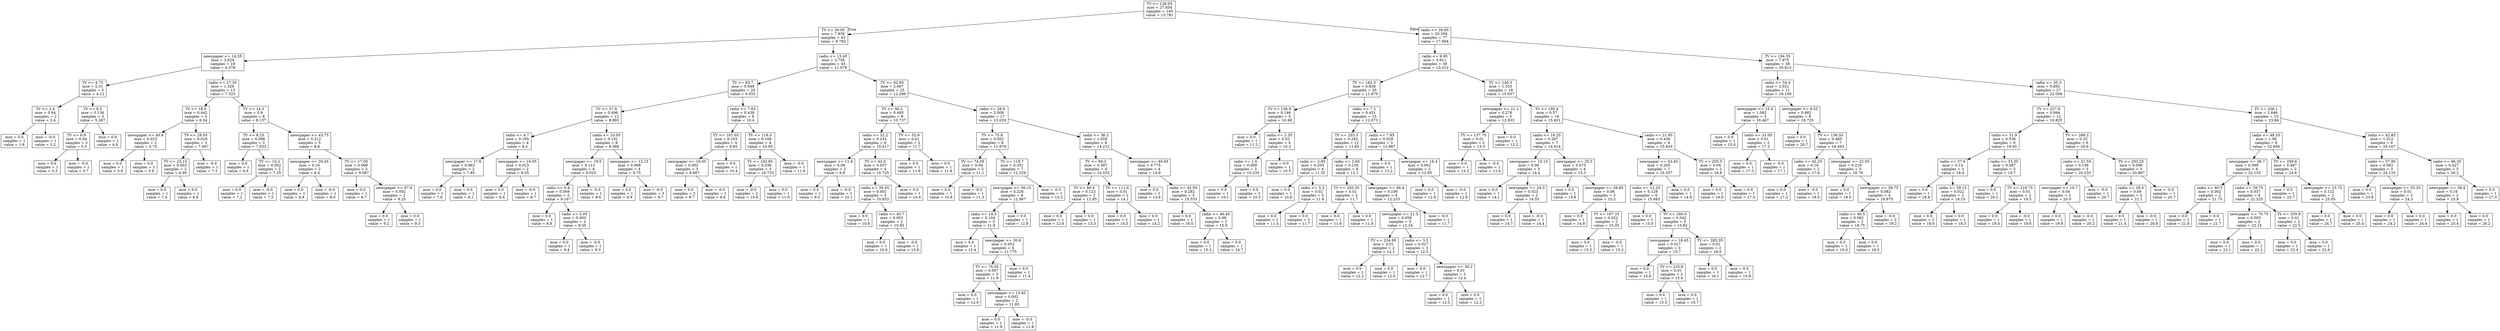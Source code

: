 digraph Tree {
node [shape=box] ;
0 [label="TV <= 126.05\nmse = 27.854\nsamples = 140\nvalue = 13.791"] ;
1 [label="TV <= 30.05\nmse = 7.938\nsamples = 63\nvalue = 9.792"] ;
0 -> 1 [labeldistance=2.5, labelangle=45, headlabel="True"] ;
2 [label="newspaper <= 14.35\nmse = 3.924\nsamples = 18\nvalue = 6.578"] ;
1 -> 2 ;
3 [label="TV <= 4.75\nmse = 2.31\nsamples = 5\nvalue = 4.12"] ;
2 -> 3 ;
4 [label="TV <= 2.4\nmse = 0.64\nsamples = 2\nvalue = 2.4"] ;
3 -> 4 ;
5 [label="mse = 0.0\nsamples = 1\nvalue = 1.6"] ;
4 -> 5 ;
6 [label="mse = -0.0\nsamples = 1\nvalue = 3.2"] ;
4 -> 6 ;
7 [label="TV <= 8.5\nmse = 0.136\nsamples = 3\nvalue = 5.267"] ;
3 -> 7 ;
8 [label="TV <= 6.9\nmse = 0.04\nsamples = 2\nvalue = 5.5"] ;
7 -> 8 ;
9 [label="mse = 0.0\nsamples = 1\nvalue = 5.3"] ;
8 -> 9 ;
10 [label="mse = -0.0\nsamples = 1\nvalue = 5.7"] ;
8 -> 10 ;
11 [label="mse = 0.0\nsamples = 1\nvalue = 4.8"] ;
7 -> 11 ;
12 [label="radio <= 27.35\nmse = 1.328\nsamples = 13\nvalue = 7.523"] ;
2 -> 12 ;
13 [label="TV <= 18.0\nmse = 0.442\nsamples = 5\nvalue = 6.54"] ;
12 -> 13 ;
14 [label="newspaper <= 40.6\nmse = 0.023\nsamples = 2\nvalue = 5.75"] ;
13 -> 14 ;
15 [label="mse = 0.0\nsamples = 1\nvalue = 5.9"] ;
14 -> 15 ;
16 [label="mse = 0.0\nsamples = 1\nvalue = 5.6"] ;
14 -> 16 ;
17 [label="TV <= 28.05\nmse = 0.029\nsamples = 3\nvalue = 7.067"] ;
13 -> 17 ;
18 [label="TV <= 23.15\nmse = 0.003\nsamples = 2\nvalue = 6.95"] ;
17 -> 18 ;
19 [label="mse = 0.0\nsamples = 1\nvalue = 7.0"] ;
18 -> 19 ;
20 [label="mse = 0.0\nsamples = 1\nvalue = 6.9"] ;
18 -> 20 ;
21 [label="mse = -0.0\nsamples = 1\nvalue = 7.3"] ;
17 -> 21 ;
22 [label="TV <= 14.3\nmse = 0.9\nsamples = 8\nvalue = 8.137"] ;
12 -> 22 ;
23 [label="TV <= 8.25\nmse = 0.096\nsamples = 3\nvalue = 7.033"] ;
22 -> 23 ;
24 [label="mse = 0.0\nsamples = 1\nvalue = 6.6"] ;
23 -> 24 ;
25 [label="TV <= 10.2\nmse = 0.002\nsamples = 2\nvalue = 7.25"] ;
23 -> 25 ;
26 [label="mse = 0.0\nsamples = 1\nvalue = 7.2"] ;
25 -> 26 ;
27 [label="mse = -0.0\nsamples = 1\nvalue = 7.3"] ;
25 -> 27 ;
28 [label="newspaper <= 43.75\nmse = 0.212\nsamples = 5\nvalue = 8.8"] ;
22 -> 28 ;
29 [label="newspaper <= 20.45\nmse = 0.16\nsamples = 2\nvalue = 8.4"] ;
28 -> 29 ;
30 [label="mse = 0.0\nsamples = 1\nvalue = 8.8"] ;
29 -> 30 ;
31 [label="mse = -0.0\nsamples = 1\nvalue = 8.0"] ;
29 -> 31 ;
32 [label="TV <= 17.05\nmse = 0.069\nsamples = 3\nvalue = 9.067"] ;
28 -> 32 ;
33 [label="mse = 0.0\nsamples = 1\nvalue = 8.7"] ;
32 -> 33 ;
34 [label="newspaper <= 67.6\nmse = 0.002\nsamples = 2\nvalue = 9.25"] ;
32 -> 34 ;
35 [label="mse = 0.0\nsamples = 1\nvalue = 9.2"] ;
34 -> 35 ;
36 [label="mse = 0.0\nsamples = 1\nvalue = 9.3"] ;
34 -> 36 ;
37 [label="radio <= 13.45\nmse = 3.758\nsamples = 45\nvalue = 11.078"] ;
1 -> 37 ;
38 [label="TV <= 83.7\nmse = 0.948\nsamples = 20\nvalue = 9.555"] ;
37 -> 38 ;
39 [label="TV <= 57.9\nmse = 0.496\nsamples = 12\nvalue = 8.992"] ;
38 -> 39 ;
40 [label="radio <= 4.7\nmse = 0.165\nsamples = 4\nvalue = 8.2"] ;
39 -> 40 ;
41 [label="newspaper <= 17.6\nmse = 0.063\nsamples = 2\nvalue = 7.85"] ;
40 -> 41 ;
42 [label="mse = 0.0\nsamples = 1\nvalue = 7.6"] ;
41 -> 42 ;
43 [label="mse = 0.0\nsamples = 1\nvalue = 8.1"] ;
41 -> 43 ;
44 [label="newspaper <= 24.05\nmse = 0.023\nsamples = 2\nvalue = 8.55"] ;
40 -> 44 ;
45 [label="mse = 0.0\nsamples = 1\nvalue = 8.4"] ;
44 -> 45 ;
46 [label="mse = -0.0\nsamples = 1\nvalue = 8.7"] ;
44 -> 46 ;
47 [label="radio <= 10.05\nmse = 0.191\nsamples = 8\nvalue = 9.388"] ;
39 -> 47 ;
48 [label="newspaper <= 19.5\nmse = 0.112\nsamples = 4\nvalue = 9.025"] ;
47 -> 48 ;
49 [label="radio <= 0.4\nmse = 0.069\nsamples = 3\nvalue = 9.167"] ;
48 -> 49 ;
50 [label="mse = 0.0\nsamples = 1\nvalue = 8.8"] ;
49 -> 50 ;
51 [label="radio <= 5.05\nmse = 0.003\nsamples = 2\nvalue = 9.35"] ;
49 -> 51 ;
52 [label="mse = 0.0\nsamples = 1\nvalue = 9.4"] ;
51 -> 52 ;
53 [label="mse = -0.0\nsamples = 1\nvalue = 9.3"] ;
51 -> 53 ;
54 [label="mse = -0.0\nsamples = 1\nvalue = 8.6"] ;
48 -> 54 ;
55 [label="newspaper <= 12.15\nmse = 0.008\nsamples = 4\nvalue = 9.75"] ;
47 -> 55 ;
56 [label="mse = 0.0\nsamples = 1\nvalue = 9.9"] ;
55 -> 56 ;
57 [label="mse = -0.0\nsamples = 3\nvalue = 9.7"] ;
55 -> 57 ;
58 [label="radio <= 7.65\nmse = 0.438\nsamples = 8\nvalue = 10.4"] ;
38 -> 58 ;
59 [label="TV <= 101.05\nmse = 0.103\nsamples = 4\nvalue = 9.85"] ;
58 -> 59 ;
60 [label="newspaper <= 19.05\nmse = 0.002\nsamples = 3\nvalue = 9.667"] ;
59 -> 60 ;
61 [label="mse = 0.0\nsamples = 2\nvalue = 9.7"] ;
60 -> 61 ;
62 [label="mse = -0.0\nsamples = 1\nvalue = 9.6"] ;
60 -> 62 ;
63 [label="mse = 0.0\nsamples = 1\nvalue = 10.4"] ;
59 -> 63 ;
64 [label="TV <= 118.5\nmse = 0.168\nsamples = 4\nvalue = 10.95"] ;
58 -> 64 ;
65 [label="TV <= 102.85\nmse = 0.036\nsamples = 3\nvalue = 10.733"] ;
64 -> 65 ;
66 [label="mse = -0.0\nsamples = 2\nvalue = 10.6"] ;
65 -> 66 ;
67 [label="mse = 0.0\nsamples = 1\nvalue = 11.0"] ;
65 -> 67 ;
68 [label="mse = -0.0\nsamples = 1\nvalue = 11.6"] ;
64 -> 68 ;
69 [label="TV <= 62.95\nmse = 2.667\nsamples = 25\nvalue = 12.296"] ;
37 -> 69 ;
70 [label="TV <= 46.5\nmse = 0.495\nsamples = 8\nvalue = 10.737"] ;
69 -> 70 ;
71 [label="radio <= 32.2\nmse = 0.245\nsamples = 6\nvalue = 10.417"] ;
70 -> 71 ;
72 [label="newspaper <= 11.4\nmse = 0.09\nsamples = 2\nvalue = 9.8"] ;
71 -> 72 ;
73 [label="mse = 0.0\nsamples = 1\nvalue = 9.5"] ;
72 -> 73 ;
74 [label="mse = -0.0\nsamples = 1\nvalue = 10.1"] ;
72 -> 74 ;
75 [label="TV <= 42.0\nmse = 0.037\nsamples = 4\nvalue = 10.725"] ;
71 -> 75 ;
76 [label="radio <= 39.45\nmse = 0.002\nsamples = 3\nvalue = 10.833"] ;
75 -> 76 ;
77 [label="mse = 0.0\nsamples = 1\nvalue = 10.8"] ;
76 -> 77 ;
78 [label="radio <= 40.7\nmse = 0.003\nsamples = 2\nvalue = 10.85"] ;
76 -> 78 ;
79 [label="mse = 0.0\nsamples = 1\nvalue = 10.9"] ;
78 -> 79 ;
80 [label="mse = -0.0\nsamples = 1\nvalue = 10.8"] ;
78 -> 80 ;
81 [label="mse = 0.0\nsamples = 1\nvalue = 10.4"] ;
75 -> 81 ;
82 [label="TV <= 52.9\nmse = 0.01\nsamples = 2\nvalue = 11.7"] ;
70 -> 82 ;
83 [label="mse = 0.0\nsamples = 1\nvalue = 11.6"] ;
82 -> 83 ;
84 [label="mse = 0.0\nsamples = 1\nvalue = 11.8"] ;
82 -> 84 ;
85 [label="radio <= 28.0\nmse = 2.008\nsamples = 17\nvalue = 13.029"] ;
69 -> 85 ;
86 [label="TV <= 75.8\nmse = 0.502\nsamples = 9\nvalue = 11.978"] ;
85 -> 86 ;
87 [label="TV <= 74.35\nmse = 0.04\nsamples = 2\nvalue = 11.1"] ;
86 -> 87 ;
88 [label="mse = 0.0\nsamples = 1\nvalue = 10.9"] ;
87 -> 88 ;
89 [label="mse = -0.0\nsamples = 1\nvalue = 11.3"] ;
87 -> 89 ;
90 [label="TV <= 118.7\nmse = 0.351\nsamples = 7\nvalue = 12.229"] ;
86 -> 90 ;
91 [label="newspaper <= 56.15\nmse = 0.226\nsamples = 6\nvalue = 12.067"] ;
90 -> 91 ;
92 [label="radio <= 14.5\nmse = 0.104\nsamples = 5\nvalue = 11.9"] ;
91 -> 92 ;
93 [label="mse = 0.0\nsamples = 1\nvalue = 12.4"] ;
92 -> 93 ;
94 [label="newspaper <= 30.6\nmse = 0.052\nsamples = 4\nvalue = 11.775"] ;
92 -> 94 ;
95 [label="TV <= 76.35\nmse = 0.007\nsamples = 3\nvalue = 11.9"] ;
94 -> 95 ;
96 [label="mse = 0.0\nsamples = 1\nvalue = 12.0"] ;
95 -> 96 ;
97 [label="newspaper <= 13.85\nmse = 0.002\nsamples = 2\nvalue = 11.85"] ;
95 -> 97 ;
98 [label="mse = 0.0\nsamples = 1\nvalue = 11.9"] ;
97 -> 98 ;
99 [label="mse = -0.0\nsamples = 1\nvalue = 11.8"] ;
97 -> 99 ;
100 [label="mse = 0.0\nsamples = 1\nvalue = 11.4"] ;
94 -> 100 ;
101 [label="mse = 0.0\nsamples = 1\nvalue = 12.9"] ;
91 -> 101 ;
102 [label="mse = -0.0\nsamples = 1\nvalue = 13.2"] ;
90 -> 102 ;
103 [label="radio <= 38.2\nmse = 1.059\nsamples = 8\nvalue = 14.212"] ;
85 -> 103 ;
104 [label="TV <= 94.2\nmse = 0.397\nsamples = 4\nvalue = 13.525"] ;
103 -> 104 ;
105 [label="TV <= 80.4\nmse = 0.123\nsamples = 2\nvalue = 12.95"] ;
104 -> 105 ;
106 [label="mse = 0.0\nsamples = 1\nvalue = 12.6"] ;
105 -> 106 ;
107 [label="mse = 0.0\nsamples = 1\nvalue = 13.3"] ;
105 -> 107 ;
108 [label="TV <= 111.6\nmse = 0.01\nsamples = 2\nvalue = 14.1"] ;
104 -> 108 ;
109 [label="mse = 0.0\nsamples = 1\nvalue = 14.0"] ;
108 -> 109 ;
110 [label="mse = 0.0\nsamples = 1\nvalue = 14.2"] ;
108 -> 110 ;
111 [label="newspaper <= 40.65\nmse = 0.775\nsamples = 4\nvalue = 14.9"] ;
103 -> 111 ;
112 [label="mse = 0.0\nsamples = 1\nvalue = 13.6"] ;
111 -> 112 ;
113 [label="radio <= 42.05\nmse = 0.282\nsamples = 3\nvalue = 15.333"] ;
111 -> 113 ;
114 [label="mse = 0.0\nsamples = 1\nvalue = 16.0"] ;
113 -> 114 ;
115 [label="radio <= 46.45\nmse = 0.09\nsamples = 2\nvalue = 15.0"] ;
113 -> 115 ;
116 [label="mse = 0.0\nsamples = 1\nvalue = 15.3"] ;
115 -> 116 ;
117 [label="mse = 0.0\nsamples = 1\nvalue = 14.7"] ;
115 -> 117 ;
118 [label="radio <= 26.85\nmse = 20.356\nsamples = 77\nvalue = 17.064"] ;
0 -> 118 [labeldistance=2.5, labelangle=-45, headlabel="False"] ;
119 [label="radio <= 9.95\nmse = 3.911\nsamples = 39\nvalue = 13.313"] ;
118 -> 119 ;
120 [label="TV <= 162.5\nmse = 0.836\nsamples = 20\nvalue = 11.675"] ;
119 -> 120 ;
121 [label="TV <= 136.9\nmse = 0.146\nsamples = 5\nvalue = 10.48"] ;
120 -> 121 ;
122 [label="mse = 0.0\nsamples = 1\nvalue = 11.2"] ;
121 -> 122 ;
123 [label="radio <= 2.35\nmse = 0.02\nsamples = 4\nvalue = 10.3"] ;
121 -> 123 ;
124 [label="radio <= 1.6\nmse = 0.009\nsamples = 3\nvalue = 10.233"] ;
123 -> 124 ;
125 [label="mse = 0.0\nsamples = 1\nvalue = 10.1"] ;
124 -> 125 ;
126 [label="mse = 0.0\nsamples = 2\nvalue = 10.3"] ;
124 -> 126 ;
127 [label="mse = 0.0\nsamples = 1\nvalue = 10.5"] ;
123 -> 127 ;
128 [label="radio <= 7.2\nmse = 0.431\nsamples = 15\nvalue = 12.073"] ;
120 -> 128 ;
129 [label="TV <= 203.3\nmse = 0.283\nsamples = 12\nvalue = 11.85"] ;
128 -> 129 ;
130 [label="radio <= 2.85\nmse = 0.203\nsamples = 4\nvalue = 11.35"] ;
129 -> 130 ;
131 [label="mse = 0.0\nsamples = 1\nvalue = 10.6"] ;
130 -> 131 ;
132 [label="radio <= 3.3\nmse = 0.02\nsamples = 3\nvalue = 11.6"] ;
130 -> 132 ;
133 [label="mse = 0.0\nsamples = 1\nvalue = 11.4"] ;
132 -> 133 ;
134 [label="mse = 0.0\nsamples = 2\nvalue = 11.7"] ;
132 -> 134 ;
135 [label="radio <= 2.65\nmse = 0.135\nsamples = 8\nvalue = 12.1"] ;
129 -> 135 ;
136 [label="TV <= 250.35\nmse = 0.01\nsamples = 2\nvalue = 11.7"] ;
135 -> 136 ;
137 [label="mse = 0.0\nsamples = 1\nvalue = 11.6"] ;
136 -> 137 ;
138 [label="mse = 0.0\nsamples = 1\nvalue = 11.8"] ;
136 -> 138 ;
139 [label="newspaper <= 46.4\nmse = 0.106\nsamples = 6\nvalue = 12.233"] ;
135 -> 139 ;
140 [label="newspaper <= 21.5\nmse = 0.058\nsamples = 5\nvalue = 12.34"] ;
139 -> 140 ;
141 [label="TV <= 234.85\nmse = 0.01\nsamples = 2\nvalue = 12.1"] ;
140 -> 141 ;
142 [label="mse = 0.0\nsamples = 1\nvalue = 12.2"] ;
141 -> 142 ;
143 [label="mse = 0.0\nsamples = 1\nvalue = 12.0"] ;
141 -> 143 ;
144 [label="radio <= 3.5\nmse = 0.027\nsamples = 3\nvalue = 12.5"] ;
140 -> 144 ;
145 [label="mse = 0.0\nsamples = 1\nvalue = 12.7"] ;
144 -> 145 ;
146 [label="newspaper <= 30.2\nmse = 0.01\nsamples = 2\nvalue = 12.4"] ;
144 -> 146 ;
147 [label="mse = 0.0\nsamples = 1\nvalue = 12.5"] ;
146 -> 147 ;
148 [label="mse = 0.0\nsamples = 1\nvalue = 12.3"] ;
146 -> 148 ;
149 [label="mse = -0.0\nsamples = 1\nvalue = 11.7"] ;
139 -> 149 ;
150 [label="radio <= 7.85\nmse = 0.029\nsamples = 3\nvalue = 12.967"] ;
128 -> 150 ;
151 [label="mse = 0.0\nsamples = 1\nvalue = 13.2"] ;
150 -> 151 ;
152 [label="newspaper <= 16.4\nmse = 0.002\nsamples = 2\nvalue = 12.85"] ;
150 -> 152 ;
153 [label="mse = 0.0\nsamples = 1\nvalue = 12.8"] ;
152 -> 153 ;
154 [label="mse = -0.0\nsamples = 1\nvalue = 12.9"] ;
152 -> 154 ;
155 [label="TV <= 140.3\nmse = 1.353\nsamples = 19\nvalue = 15.037"] ;
119 -> 155 ;
156 [label="newspaper <= 21.1\nmse = 0.276\nsamples = 3\nvalue = 12.933"] ;
155 -> 156 ;
157 [label="TV <= 137.75\nmse = 0.01\nsamples = 2\nvalue = 13.3"] ;
156 -> 157 ;
158 [label="mse = 0.0\nsamples = 1\nvalue = 13.2"] ;
157 -> 158 ;
159 [label="mse = -0.0\nsamples = 1\nvalue = 13.4"] ;
157 -> 159 ;
160 [label="mse = 0.0\nsamples = 1\nvalue = 12.2"] ;
156 -> 160 ;
161 [label="TV <= 195.4\nmse = 0.57\nsamples = 16\nvalue = 15.431"] ;
155 -> 161 ;
162 [label="radio <= 18.25\nmse = 0.267\nsamples = 7\nvalue = 14.914"] ;
161 -> 162 ;
163 [label="newspaper <= 10.15\nmse = 0.06\nsamples = 3\nvalue = 14.4"] ;
162 -> 163 ;
164 [label="mse = 0.0\nsamples = 1\nvalue = 14.1"] ;
163 -> 164 ;
165 [label="newspaper <= 24.3\nmse = 0.023\nsamples = 2\nvalue = 14.55"] ;
163 -> 165 ;
166 [label="mse = 0.0\nsamples = 1\nvalue = 14.7"] ;
165 -> 166 ;
167 [label="mse = -0.0\nsamples = 1\nvalue = 14.4"] ;
165 -> 167 ;
168 [label="newspaper <= 20.5\nmse = 0.075\nsamples = 4\nvalue = 15.3"] ;
162 -> 168 ;
169 [label="mse = 0.0\nsamples = 1\nvalue = 15.6"] ;
168 -> 169 ;
170 [label="newspaper <= 38.85\nmse = 0.06\nsamples = 3\nvalue = 15.2"] ;
168 -> 170 ;
171 [label="mse = 0.0\nsamples = 1\nvalue = 14.9"] ;
170 -> 171 ;
172 [label="TV <= 167.25\nmse = 0.022\nsamples = 2\nvalue = 15.35"] ;
170 -> 172 ;
173 [label="mse = 0.0\nsamples = 1\nvalue = 15.5"] ;
172 -> 173 ;
174 [label="mse = -0.0\nsamples = 1\nvalue = 15.2"] ;
172 -> 174 ;
175 [label="radio <= 21.95\nmse = 0.436\nsamples = 9\nvalue = 15.833"] ;
161 -> 175 ;
176 [label="newspaper <= 43.45\nmse = 0.205\nsamples = 7\nvalue = 15.557"] ;
175 -> 176 ;
177 [label="radio <= 12.25\nmse = 0.128\nsamples = 6\nvalue = 15.683"] ;
176 -> 177 ;
178 [label="mse = 0.0\nsamples = 1\nvalue = 15.0"] ;
177 -> 178 ;
179 [label="TV <= 260.0\nmse = 0.042\nsamples = 5\nvalue = 15.82"] ;
177 -> 179 ;
180 [label="newspaper <= 18.45\nmse = 0.027\nsamples = 3\nvalue = 15.7"] ;
179 -> 180 ;
181 [label="mse = 0.0\nsamples = 1\nvalue = 15.9"] ;
180 -> 181 ;
182 [label="TV <= 233.8\nmse = 0.01\nsamples = 2\nvalue = 15.6"] ;
180 -> 182 ;
183 [label="mse = 0.0\nsamples = 1\nvalue = 15.5"] ;
182 -> 183 ;
184 [label="mse = 0.0\nsamples = 1\nvalue = 15.7"] ;
182 -> 184 ;
185 [label="TV <= 283.35\nmse = 0.01\nsamples = 2\nvalue = 16.0"] ;
179 -> 185 ;
186 [label="mse = 0.0\nsamples = 1\nvalue = 16.1"] ;
185 -> 186 ;
187 [label="mse = 0.0\nsamples = 1\nvalue = 15.9"] ;
185 -> 187 ;
188 [label="mse = 0.0\nsamples = 1\nvalue = 14.8"] ;
176 -> 188 ;
189 [label="TV <= 205.5\nmse = 0.04\nsamples = 2\nvalue = 16.8"] ;
175 -> 189 ;
190 [label="mse = 0.0\nsamples = 1\nvalue = 16.6"] ;
189 -> 190 ;
191 [label="mse = 0.0\nsamples = 1\nvalue = 17.0"] ;
189 -> 191 ;
192 [label="TV <= 194.55\nmse = 7.975\nsamples = 38\nvalue = 20.913"] ;
118 -> 192 ;
193 [label="radio <= 34.4\nmse = 2.021\nsamples = 11\nvalue = 18.109"] ;
192 -> 193 ;
194 [label="newspaper <= 15.4\nmse = 1.082\nsamples = 3\nvalue = 16.467"] ;
193 -> 194 ;
195 [label="mse = 0.0\nsamples = 1\nvalue = 15.0"] ;
194 -> 195 ;
196 [label="radio <= 31.05\nmse = 0.01\nsamples = 2\nvalue = 17.2"] ;
194 -> 196 ;
197 [label="mse = 0.0\nsamples = 1\nvalue = 17.3"] ;
196 -> 197 ;
198 [label="mse = -0.0\nsamples = 1\nvalue = 17.1"] ;
196 -> 198 ;
199 [label="newspaper <= 4.55\nmse = 0.982\nsamples = 8\nvalue = 18.725"] ;
193 -> 199 ;
200 [label="mse = 0.0\nsamples = 1\nvalue = 20.7"] ;
199 -> 200 ;
201 [label="TV <= 136.55\nmse = 0.485\nsamples = 7\nvalue = 18.443"] ;
199 -> 201 ;
202 [label="radio <= 42.25\nmse = 0.16\nsamples = 2\nvalue = 17.6"] ;
201 -> 202 ;
203 [label="mse = 0.0\nsamples = 1\nvalue = 17.2"] ;
202 -> 203 ;
204 [label="mse = -0.0\nsamples = 1\nvalue = 18.0"] ;
202 -> 204 ;
205 [label="newspaper <= 22.55\nmse = 0.218\nsamples = 5\nvalue = 18.78"] ;
201 -> 205 ;
206 [label="mse = 0.0\nsamples = 1\nvalue = 18.0"] ;
205 -> 206 ;
207 [label="newspaper <= 58.75\nmse = 0.082\nsamples = 4\nvalue = 18.975"] ;
205 -> 207 ;
208 [label="radio <= 40.5\nmse = 0.062\nsamples = 2\nvalue = 18.75"] ;
207 -> 208 ;
209 [label="mse = 0.0\nsamples = 1\nvalue = 19.0"] ;
208 -> 209 ;
210 [label="mse = 0.0\nsamples = 1\nvalue = 18.5"] ;
208 -> 210 ;
211 [label="mse = -0.0\nsamples = 2\nvalue = 19.2"] ;
207 -> 211 ;
212 [label="radio <= 35.3\nmse = 5.892\nsamples = 27\nvalue = 22.056"] ;
192 -> 212 ;
213 [label="TV <= 237.8\nmse = 0.994\nsamples = 12\nvalue = 19.825"] ;
212 -> 213 ;
214 [label="radio <= 31.9\nmse = 0.536\nsamples = 6\nvalue = 19.05"] ;
213 -> 214 ;
215 [label="radio <= 27.6\nmse = 0.14\nsamples = 3\nvalue = 18.4"] ;
214 -> 215 ;
216 [label="mse = 0.0\nsamples = 1\nvalue = 18.9"] ;
215 -> 216 ;
217 [label="radio <= 29.15\nmse = 0.022\nsamples = 2\nvalue = 18.15"] ;
215 -> 217 ;
218 [label="mse = 0.0\nsamples = 1\nvalue = 18.0"] ;
217 -> 218 ;
219 [label="mse = 0.0\nsamples = 1\nvalue = 18.3"] ;
217 -> 219 ;
220 [label="radio <= 33.35\nmse = 0.087\nsamples = 3\nvalue = 19.7"] ;
214 -> 220 ;
221 [label="mse = 0.0\nsamples = 1\nvalue = 20.1"] ;
220 -> 221 ;
222 [label="TV <= 218.75\nmse = 0.01\nsamples = 2\nvalue = 19.5"] ;
220 -> 222 ;
223 [label="mse = 0.0\nsamples = 1\nvalue = 19.4"] ;
222 -> 223 ;
224 [label="mse = -0.0\nsamples = 1\nvalue = 19.6"] ;
222 -> 224 ;
225 [label="TV <= 268.2\nmse = 0.25\nsamples = 6\nvalue = 20.6"] ;
213 -> 225 ;
226 [label="radio <= 31.55\nmse = 0.136\nsamples = 3\nvalue = 20.233"] ;
225 -> 226 ;
227 [label="newspaper <= 10.7\nmse = 0.04\nsamples = 2\nvalue = 20.0"] ;
226 -> 227 ;
228 [label="mse = 0.0\nsamples = 1\nvalue = 19.8"] ;
227 -> 228 ;
229 [label="mse = -0.0\nsamples = 1\nvalue = 20.2"] ;
227 -> 229 ;
230 [label="mse = -0.0\nsamples = 1\nvalue = 20.7"] ;
226 -> 230 ;
231 [label="TV <= 293.25\nmse = 0.096\nsamples = 3\nvalue = 20.967"] ;
225 -> 231 ;
232 [label="radio <= 28.6\nmse = 0.09\nsamples = 2\nvalue = 21.1"] ;
231 -> 232 ;
233 [label="mse = 0.0\nsamples = 1\nvalue = 21.4"] ;
232 -> 233 ;
234 [label="mse = -0.0\nsamples = 1\nvalue = 20.8"] ;
232 -> 234 ;
235 [label="mse = -0.0\nsamples = 1\nvalue = 20.7"] ;
231 -> 235 ;
236 [label="TV <= 256.1\nmse = 2.646\nsamples = 15\nvalue = 23.84"] ;
212 -> 236 ;
237 [label="radio <= 48.35\nmse = 1.58\nsamples = 9\nvalue = 22.956"] ;
236 -> 237 ;
238 [label="newspaper <= 36.7\nmse = 0.099\nsamples = 6\nvalue = 22.133"] ;
237 -> 238 ;
239 [label="radio <= 40.5\nmse = 0.002\nsamples = 2\nvalue = 21.75"] ;
238 -> 239 ;
240 [label="mse = 0.0\nsamples = 1\nvalue = 21.8"] ;
239 -> 240 ;
241 [label="mse = 0.0\nsamples = 1\nvalue = 21.7"] ;
239 -> 241 ;
242 [label="radio <= 39.75\nmse = 0.037\nsamples = 4\nvalue = 22.325"] ;
238 -> 242 ;
243 [label="newspaper <= 70.75\nmse = 0.003\nsamples = 2\nvalue = 22.15"] ;
242 -> 243 ;
244 [label="mse = 0.0\nsamples = 1\nvalue = 22.1"] ;
243 -> 244 ;
245 [label="mse = 0.0\nsamples = 1\nvalue = 22.2"] ;
243 -> 245 ;
246 [label="TV <= 205.9\nmse = 0.01\nsamples = 2\nvalue = 22.5"] ;
242 -> 246 ;
247 [label="mse = 0.0\nsamples = 1\nvalue = 22.4"] ;
246 -> 247 ;
248 [label="mse = 0.0\nsamples = 1\nvalue = 22.6"] ;
246 -> 248 ;
249 [label="TV <= 209.6\nmse = 0.487\nsamples = 3\nvalue = 24.6"] ;
237 -> 249 ;
250 [label="mse = 0.0\nsamples = 1\nvalue = 23.7"] ;
249 -> 250 ;
251 [label="newspaper <= 23.75\nmse = 0.122\nsamples = 2\nvalue = 25.05"] ;
249 -> 251 ;
252 [label="mse = 0.0\nsamples = 1\nvalue = 24.7"] ;
251 -> 252 ;
253 [label="mse = 0.0\nsamples = 1\nvalue = 25.4"] ;
251 -> 253 ;
254 [label="radio <= 42.85\nmse = 1.312\nsamples = 6\nvalue = 25.167"] ;
236 -> 254 ;
255 [label="radio <= 37.95\nmse = 0.062\nsamples = 3\nvalue = 24.133"] ;
254 -> 255 ;
256 [label="mse = 0.0\nsamples = 1\nvalue = 23.8"] ;
255 -> 256 ;
257 [label="newspaper <= 55.25\nmse = 0.01\nsamples = 2\nvalue = 24.3"] ;
255 -> 257 ;
258 [label="mse = 0.0\nsamples = 1\nvalue = 24.2"] ;
257 -> 258 ;
259 [label="mse = 0.0\nsamples = 1\nvalue = 24.4"] ;
257 -> 259 ;
260 [label="radio <= 46.35\nmse = 0.427\nsamples = 3\nvalue = 26.2"] ;
254 -> 260 ;
261 [label="newspaper <= 38.4\nmse = 0.16\nsamples = 2\nvalue = 25.8"] ;
260 -> 261 ;
262 [label="mse = 0.0\nsamples = 1\nvalue = 25.4"] ;
261 -> 262 ;
263 [label="mse = 0.0\nsamples = 1\nvalue = 26.2"] ;
261 -> 263 ;
264 [label="mse = 0.0\nsamples = 1\nvalue = 27.0"] ;
260 -> 264 ;
}